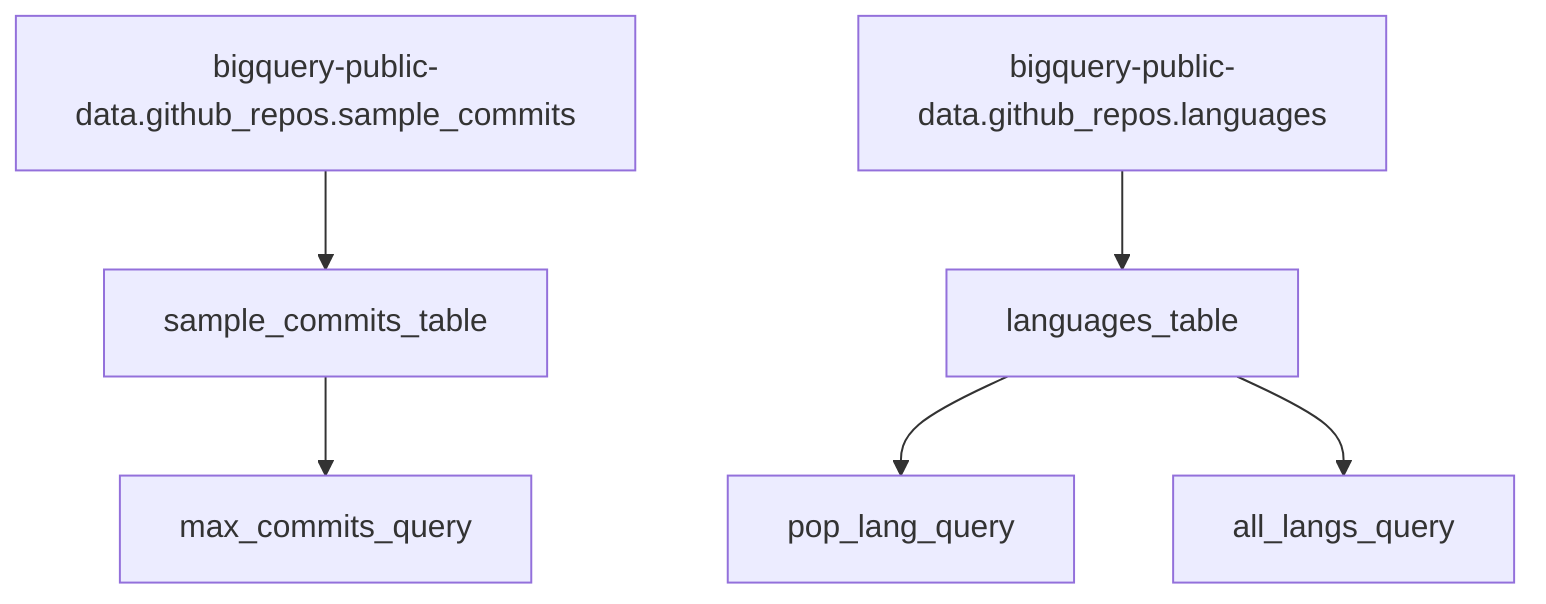 flowchart TD
    %% Data sources
    A["bigquery-public-data.github_repos.sample_commits"] --> B["sample_commits_table"]
    C["bigquery-public-data.github_repos.languages"] --> D["languages_table"]

    %% Data transformations and flows
    B --> E["max_commits_query"]
    D --> F["pop_lang_query"]
    D --> G["all_langs_query"]

    %% Comments
    %% A: Table containing a sample of GitHub commits
    %% C: Table containing programming languages used in different repositories
    %% B: DataFrame containing a sample of GitHub commits
    %% D: DataFrame containing information about programming languages used in repositories
    %% E: SQL query to retrieve number of commits by user for the year 2016
    %% F: SQL query to retrieve the most popular programming languages in repositories
    %% G: SQL query for languages used in the 'polyrabbit/polyglot' repository